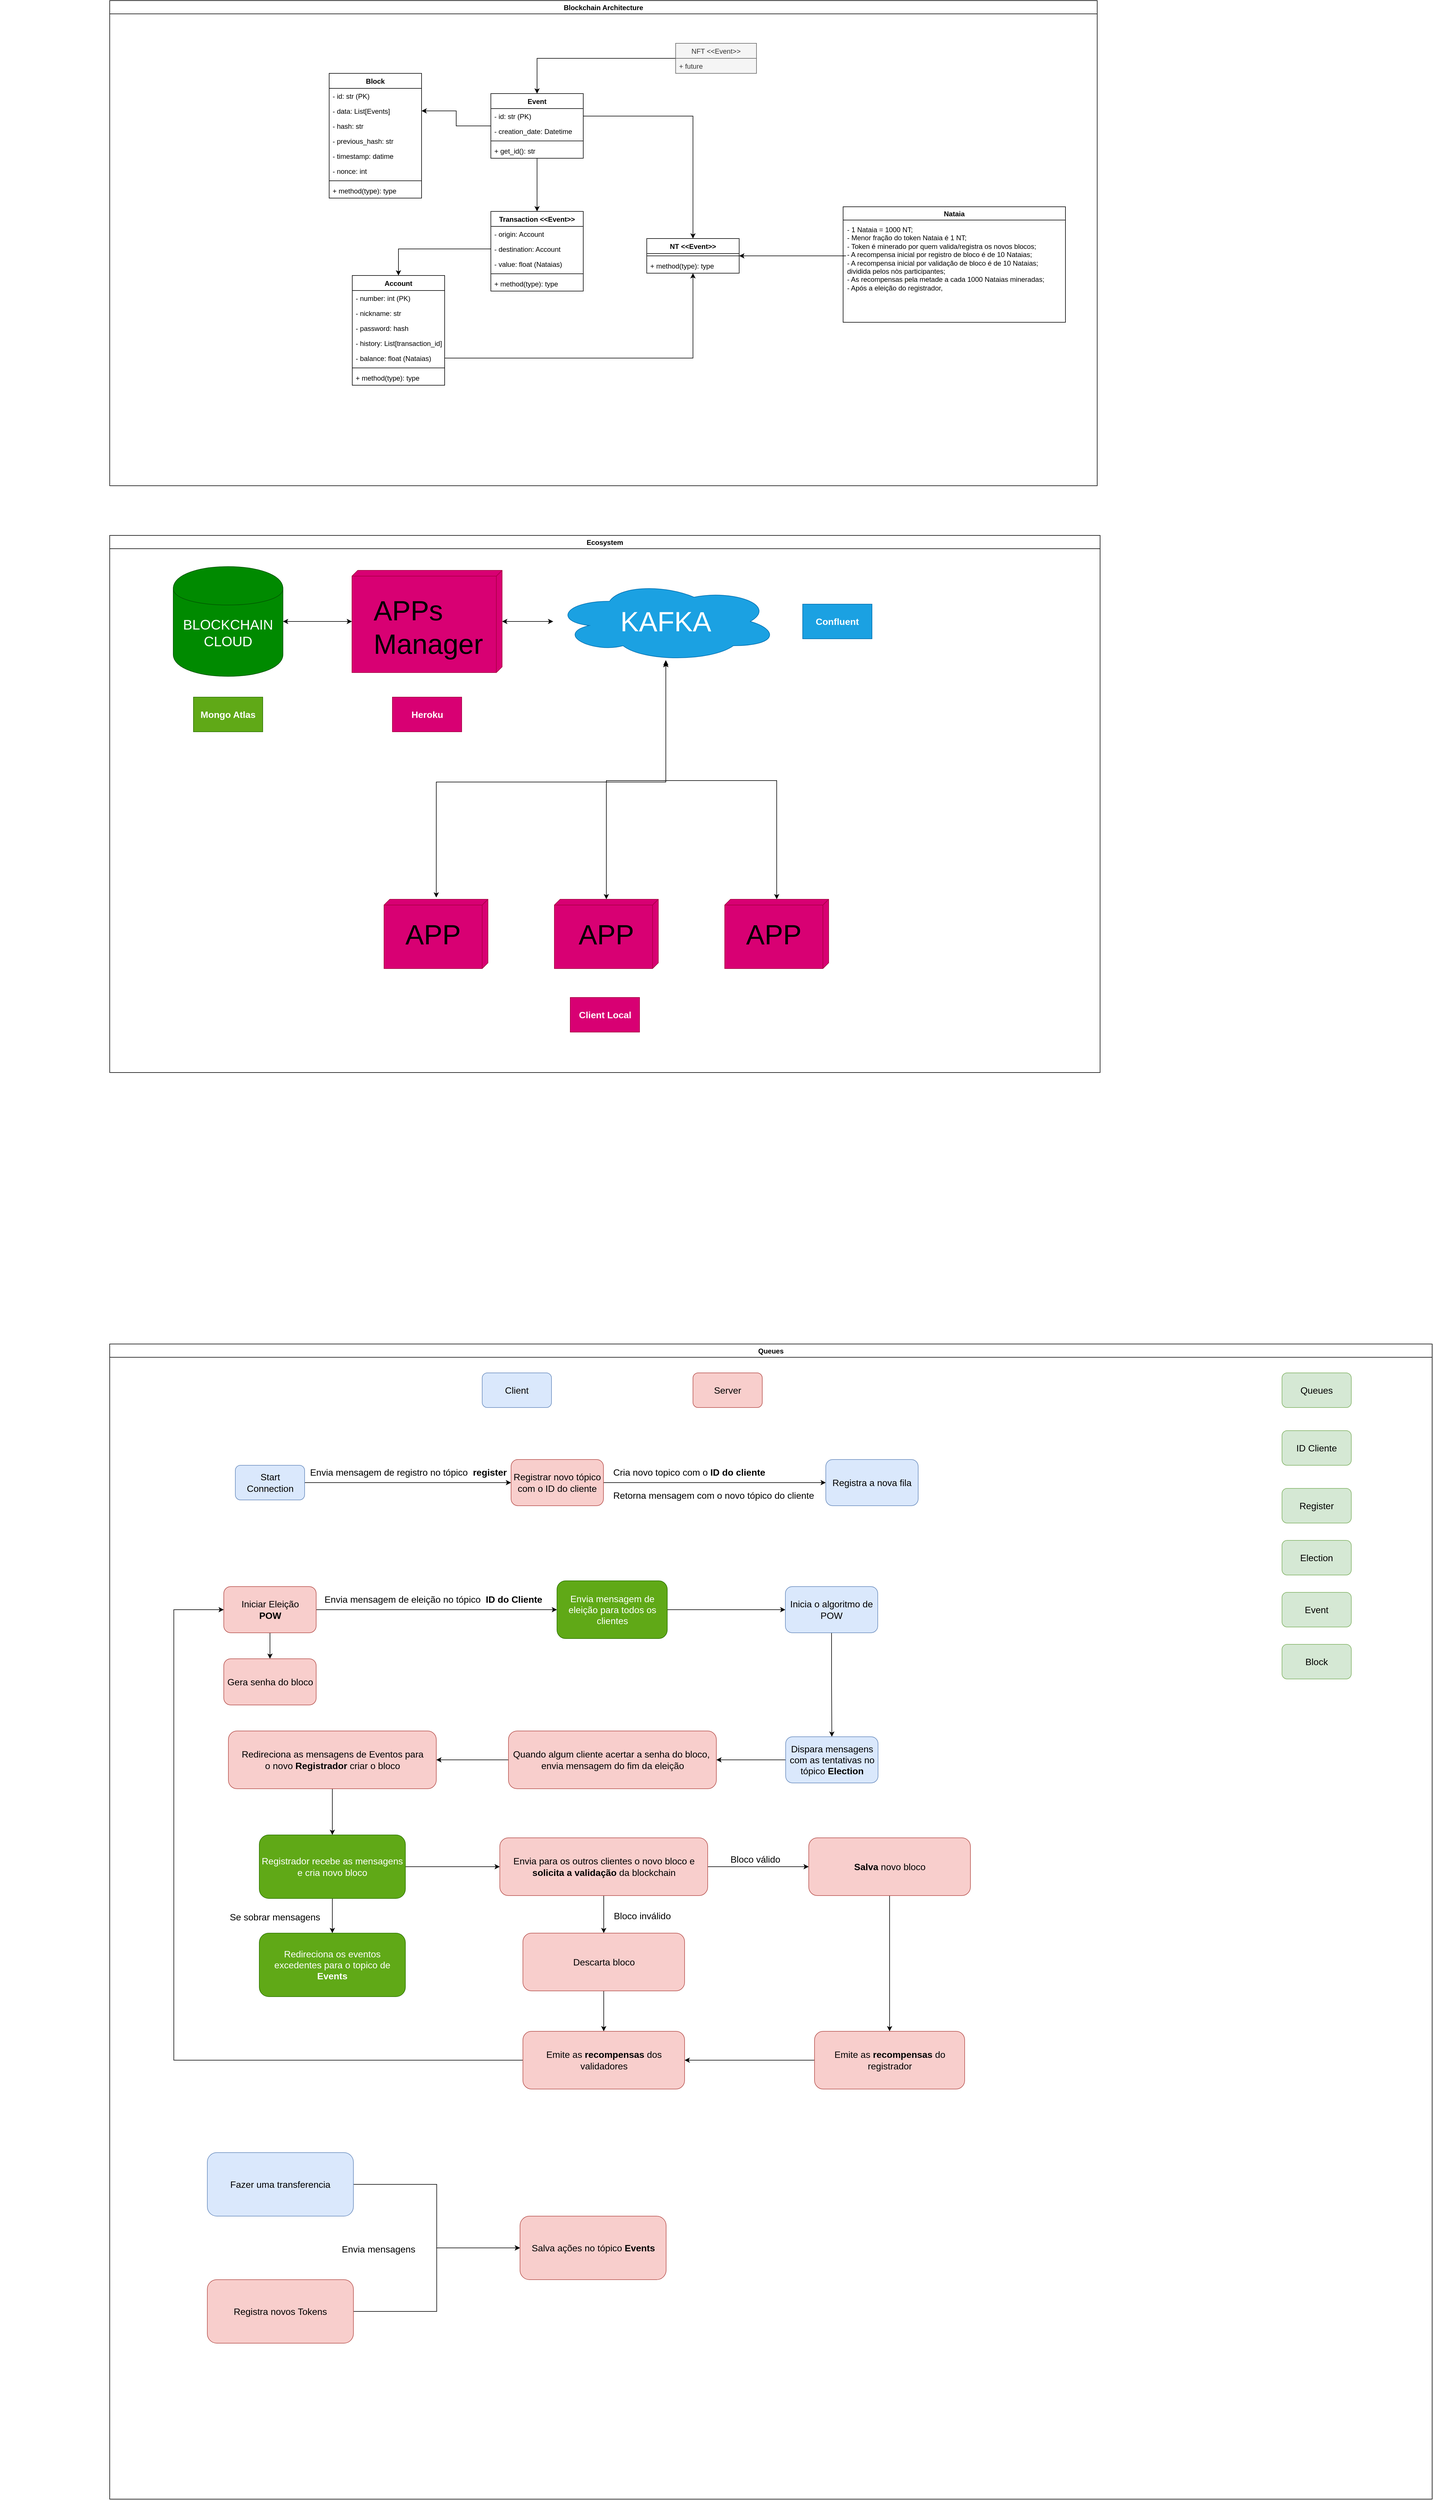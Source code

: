 <mxfile pages="1">
    <diagram id="21YWaSLgQZXPHAYNNMOG" name="Page-1">
        <mxGraphModel dx="1700" dy="1366" grid="1" gridSize="10" guides="1" tooltips="1" connect="1" arrows="1" fold="1" page="1" pageScale="1" pageWidth="827" pageHeight="1169" math="0" shadow="0">
            <root>
                <mxCell id="0"/>
                <mxCell id="1" parent="0"/>
                <mxCell id="2" value="Block" style="swimlane;fontStyle=1;align=center;verticalAlign=top;childLayout=stackLayout;horizontal=1;startSize=26;horizontalStack=0;resizeParent=1;resizeParentMax=0;resizeLast=0;collapsible=1;marginBottom=0;" parent="1" vertex="1">
                    <mxGeometry x="-170" y="-340" width="160" height="216" as="geometry"/>
                </mxCell>
                <mxCell id="3" value="- id: str (PK)" style="text;strokeColor=none;fillColor=none;align=left;verticalAlign=top;spacingLeft=4;spacingRight=4;overflow=hidden;rotatable=0;points=[[0,0.5],[1,0.5]];portConstraint=eastwest;" parent="2" vertex="1">
                    <mxGeometry y="26" width="160" height="26" as="geometry"/>
                </mxCell>
                <mxCell id="11" value="- data: List[Events]" style="text;strokeColor=none;fillColor=none;align=left;verticalAlign=top;spacingLeft=4;spacingRight=4;overflow=hidden;rotatable=0;points=[[0,0.5],[1,0.5]];portConstraint=eastwest;" parent="2" vertex="1">
                    <mxGeometry y="52" width="160" height="26" as="geometry"/>
                </mxCell>
                <mxCell id="8" value="- hash: str" style="text;strokeColor=none;fillColor=none;align=left;verticalAlign=top;spacingLeft=4;spacingRight=4;overflow=hidden;rotatable=0;points=[[0,0.5],[1,0.5]];portConstraint=eastwest;" parent="2" vertex="1">
                    <mxGeometry y="78" width="160" height="26" as="geometry"/>
                </mxCell>
                <mxCell id="6" value="- previous_hash: str" style="text;strokeColor=none;fillColor=none;align=left;verticalAlign=top;spacingLeft=4;spacingRight=4;overflow=hidden;rotatable=0;points=[[0,0.5],[1,0.5]];portConstraint=eastwest;" parent="2" vertex="1">
                    <mxGeometry y="104" width="160" height="26" as="geometry"/>
                </mxCell>
                <mxCell id="10" value="- timestamp: datime" style="text;strokeColor=none;fillColor=none;align=left;verticalAlign=top;spacingLeft=4;spacingRight=4;overflow=hidden;rotatable=0;points=[[0,0.5],[1,0.5]];portConstraint=eastwest;" parent="2" vertex="1">
                    <mxGeometry y="130" width="160" height="26" as="geometry"/>
                </mxCell>
                <mxCell id="12" value="- nonce: int" style="text;strokeColor=none;fillColor=none;align=left;verticalAlign=top;spacingLeft=4;spacingRight=4;overflow=hidden;rotatable=0;points=[[0,0.5],[1,0.5]];portConstraint=eastwest;" parent="2" vertex="1">
                    <mxGeometry y="156" width="160" height="26" as="geometry"/>
                </mxCell>
                <mxCell id="4" value="" style="line;strokeWidth=1;fillColor=none;align=left;verticalAlign=middle;spacingTop=-1;spacingLeft=3;spacingRight=3;rotatable=0;labelPosition=right;points=[];portConstraint=eastwest;" parent="2" vertex="1">
                    <mxGeometry y="182" width="160" height="8" as="geometry"/>
                </mxCell>
                <mxCell id="5" value="+ method(type): type" style="text;strokeColor=none;fillColor=none;align=left;verticalAlign=top;spacingLeft=4;spacingRight=4;overflow=hidden;rotatable=0;points=[[0,0.5],[1,0.5]];portConstraint=eastwest;" parent="2" vertex="1">
                    <mxGeometry y="190" width="160" height="26" as="geometry"/>
                </mxCell>
                <mxCell id="13" value="Transaction &lt;&lt;Event&gt;&gt;" style="swimlane;fontStyle=1;align=center;verticalAlign=top;childLayout=stackLayout;horizontal=1;startSize=26;horizontalStack=0;resizeParent=1;resizeParentMax=0;resizeLast=0;collapsible=1;marginBottom=0;" parent="1" vertex="1">
                    <mxGeometry x="110" y="-101" width="160" height="138" as="geometry"/>
                </mxCell>
                <mxCell id="18" value="- origin: Account" style="text;strokeColor=none;fillColor=none;align=left;verticalAlign=top;spacingLeft=4;spacingRight=4;overflow=hidden;rotatable=0;points=[[0,0.5],[1,0.5]];portConstraint=eastwest;" parent="13" vertex="1">
                    <mxGeometry y="26" width="160" height="26" as="geometry"/>
                </mxCell>
                <mxCell id="19" value="- destination: Account" style="text;strokeColor=none;fillColor=none;align=left;verticalAlign=top;spacingLeft=4;spacingRight=4;overflow=hidden;rotatable=0;points=[[0,0.5],[1,0.5]];portConstraint=eastwest;" parent="13" vertex="1">
                    <mxGeometry y="52" width="160" height="26" as="geometry"/>
                </mxCell>
                <mxCell id="20" value="- value: float (Nataias)" style="text;strokeColor=none;fillColor=none;align=left;verticalAlign=top;spacingLeft=4;spacingRight=4;overflow=hidden;rotatable=0;points=[[0,0.5],[1,0.5]];portConstraint=eastwest;" parent="13" vertex="1">
                    <mxGeometry y="78" width="160" height="26" as="geometry"/>
                </mxCell>
                <mxCell id="15" value="" style="line;strokeWidth=1;fillColor=none;align=left;verticalAlign=middle;spacingTop=-1;spacingLeft=3;spacingRight=3;rotatable=0;labelPosition=right;points=[];portConstraint=eastwest;" parent="13" vertex="1">
                    <mxGeometry y="104" width="160" height="8" as="geometry"/>
                </mxCell>
                <mxCell id="16" value="+ method(type): type" style="text;strokeColor=none;fillColor=none;align=left;verticalAlign=top;spacingLeft=4;spacingRight=4;overflow=hidden;rotatable=0;points=[[0,0.5],[1,0.5]];portConstraint=eastwest;" parent="13" vertex="1">
                    <mxGeometry y="112" width="160" height="26" as="geometry"/>
                </mxCell>
                <mxCell id="21" value="NT &lt;&lt;Event&gt;&gt;" style="swimlane;fontStyle=1;align=center;verticalAlign=top;childLayout=stackLayout;horizontal=1;startSize=26;horizontalStack=0;resizeParent=1;resizeParentMax=0;resizeLast=0;collapsible=1;marginBottom=0;" parent="1" vertex="1">
                    <mxGeometry x="380" y="-54" width="160" height="60" as="geometry"/>
                </mxCell>
                <mxCell id="23" value="" style="line;strokeWidth=1;fillColor=none;align=left;verticalAlign=middle;spacingTop=-1;spacingLeft=3;spacingRight=3;rotatable=0;labelPosition=right;points=[];portConstraint=eastwest;" parent="21" vertex="1">
                    <mxGeometry y="26" width="160" height="8" as="geometry"/>
                </mxCell>
                <mxCell id="24" value="+ method(type): type" style="text;strokeColor=none;fillColor=none;align=left;verticalAlign=top;spacingLeft=4;spacingRight=4;overflow=hidden;rotatable=0;points=[[0,0.5],[1,0.5]];portConstraint=eastwest;" parent="21" vertex="1">
                    <mxGeometry y="34" width="160" height="26" as="geometry"/>
                </mxCell>
                <mxCell id="25" value="Nataia" style="swimlane;" parent="1" vertex="1">
                    <mxGeometry x="720" y="-109" width="385" height="200" as="geometry"/>
                </mxCell>
                <mxCell id="47" value="- 1 Nataia = 1000 NT;&lt;br&gt;- Menor fração do token Nataia é 1 NT;&lt;br&gt;- Token é minerado por quem valida/registra os novos blocos;&lt;br&gt;- A recompensa inicial por registro de bloco é de 10 Nataias;&lt;br&gt;- A recompensa inicial por validação de bloco é de 10 Nataias;&lt;br&gt;dividida pelos nòs participantes;&lt;br&gt;- As recompensas pela metade a cada 1000 Nataias mineradas;&lt;br&gt;- Após a eleição do registrador,&amp;nbsp;" style="text;html=1;resizable=0;points=[];autosize=1;align=left;verticalAlign=top;spacingTop=-4;" parent="25" vertex="1">
                    <mxGeometry x="5" y="30" width="360" height="110" as="geometry"/>
                </mxCell>
                <mxCell id="32" value="Account" style="swimlane;fontStyle=1;align=center;verticalAlign=top;childLayout=stackLayout;horizontal=1;startSize=26;horizontalStack=0;resizeParent=1;resizeParentMax=0;resizeLast=0;collapsible=1;marginBottom=0;" parent="1" vertex="1">
                    <mxGeometry x="-130" y="10" width="160" height="190" as="geometry"/>
                </mxCell>
                <mxCell id="33" value="- number: int (PK)" style="text;strokeColor=none;fillColor=none;align=left;verticalAlign=top;spacingLeft=4;spacingRight=4;overflow=hidden;rotatable=0;points=[[0,0.5],[1,0.5]];portConstraint=eastwest;" parent="32" vertex="1">
                    <mxGeometry y="26" width="160" height="26" as="geometry"/>
                </mxCell>
                <mxCell id="38" value="- nickname: str" style="text;strokeColor=none;fillColor=none;align=left;verticalAlign=top;spacingLeft=4;spacingRight=4;overflow=hidden;rotatable=0;points=[[0,0.5],[1,0.5]];portConstraint=eastwest;" parent="32" vertex="1">
                    <mxGeometry y="52" width="160" height="26" as="geometry"/>
                </mxCell>
                <mxCell id="36" value="- password: hash" style="text;strokeColor=none;fillColor=none;align=left;verticalAlign=top;spacingLeft=4;spacingRight=4;overflow=hidden;rotatable=0;points=[[0,0.5],[1,0.5]];portConstraint=eastwest;" parent="32" vertex="1">
                    <mxGeometry y="78" width="160" height="26" as="geometry"/>
                </mxCell>
                <mxCell id="42" value="- history: List[transaction_id]" style="text;strokeColor=none;fillColor=none;align=left;verticalAlign=top;spacingLeft=4;spacingRight=4;overflow=hidden;rotatable=0;points=[[0,0.5],[1,0.5]];portConstraint=eastwest;" parent="32" vertex="1">
                    <mxGeometry y="104" width="160" height="26" as="geometry"/>
                </mxCell>
                <mxCell id="39" value="- balance: float (Nataias)" style="text;strokeColor=none;fillColor=none;align=left;verticalAlign=top;spacingLeft=4;spacingRight=4;overflow=hidden;rotatable=0;points=[[0,0.5],[1,0.5]];portConstraint=eastwest;" parent="32" vertex="1">
                    <mxGeometry y="130" width="160" height="26" as="geometry"/>
                </mxCell>
                <mxCell id="34" value="" style="line;strokeWidth=1;fillColor=none;align=left;verticalAlign=middle;spacingTop=-1;spacingLeft=3;spacingRight=3;rotatable=0;labelPosition=right;points=[];portConstraint=eastwest;" parent="32" vertex="1">
                    <mxGeometry y="156" width="160" height="8" as="geometry"/>
                </mxCell>
                <mxCell id="35" value="+ method(type): type" style="text;strokeColor=none;fillColor=none;align=left;verticalAlign=top;spacingLeft=4;spacingRight=4;overflow=hidden;rotatable=0;points=[[0,0.5],[1,0.5]];portConstraint=eastwest;" parent="32" vertex="1">
                    <mxGeometry y="164" width="160" height="26" as="geometry"/>
                </mxCell>
                <mxCell id="40" style="edgeStyle=orthogonalEdgeStyle;rounded=0;orthogonalLoop=1;jettySize=auto;html=1;" parent="1" source="19" target="32" edge="1">
                    <mxGeometry relative="1" as="geometry"/>
                </mxCell>
                <mxCell id="41" style="edgeStyle=orthogonalEdgeStyle;rounded=0;orthogonalLoop=1;jettySize=auto;html=1;" parent="1" source="39" target="21" edge="1">
                    <mxGeometry relative="1" as="geometry"/>
                </mxCell>
                <mxCell id="49" value="" style="text;strokeColor=none;fillColor=none;align=left;verticalAlign=middle;spacingTop=-1;spacingLeft=4;spacingRight=4;rotatable=0;labelPosition=right;points=[];portConstraint=eastwest;" parent="1" vertex="1">
                    <mxGeometry x="-740" y="360" width="20" height="14" as="geometry"/>
                </mxCell>
                <mxCell id="64" style="edgeStyle=orthogonalEdgeStyle;rounded=0;orthogonalLoop=1;jettySize=auto;html=1;" parent="1" source="57" target="11" edge="1">
                    <mxGeometry relative="1" as="geometry"/>
                </mxCell>
                <mxCell id="66" style="edgeStyle=orthogonalEdgeStyle;rounded=0;orthogonalLoop=1;jettySize=auto;html=1;" parent="1" source="57" target="13" edge="1">
                    <mxGeometry relative="1" as="geometry"/>
                </mxCell>
                <mxCell id="57" value="Event" style="swimlane;fontStyle=1;align=center;verticalAlign=top;childLayout=stackLayout;horizontal=1;startSize=26;horizontalStack=0;resizeParent=1;resizeParentMax=0;resizeLast=0;collapsible=1;marginBottom=0;" parent="1" vertex="1">
                    <mxGeometry x="110" y="-305" width="160" height="112" as="geometry"/>
                </mxCell>
                <mxCell id="58" value="- id: str (PK)" style="text;strokeColor=none;fillColor=none;align=left;verticalAlign=top;spacingLeft=4;spacingRight=4;overflow=hidden;rotatable=0;points=[[0,0.5],[1,0.5]];portConstraint=eastwest;" parent="57" vertex="1">
                    <mxGeometry y="26" width="160" height="26" as="geometry"/>
                </mxCell>
                <mxCell id="195" value="- creation_date: Datetime" style="text;strokeColor=none;fillColor=none;align=left;verticalAlign=top;spacingLeft=4;spacingRight=4;overflow=hidden;rotatable=0;points=[[0,0.5],[1,0.5]];portConstraint=eastwest;" parent="57" vertex="1">
                    <mxGeometry y="52" width="160" height="26" as="geometry"/>
                </mxCell>
                <mxCell id="59" value="" style="line;strokeWidth=1;fillColor=none;align=left;verticalAlign=middle;spacingTop=-1;spacingLeft=3;spacingRight=3;rotatable=0;labelPosition=right;points=[];portConstraint=eastwest;" parent="57" vertex="1">
                    <mxGeometry y="78" width="160" height="8" as="geometry"/>
                </mxCell>
                <mxCell id="60" value="+ get_id(): str" style="text;strokeColor=none;fillColor=none;align=left;verticalAlign=top;spacingLeft=4;spacingRight=4;overflow=hidden;rotatable=0;points=[[0,0.5],[1,0.5]];portConstraint=eastwest;" parent="57" vertex="1">
                    <mxGeometry y="86" width="160" height="26" as="geometry"/>
                </mxCell>
                <mxCell id="65" style="edgeStyle=orthogonalEdgeStyle;rounded=0;orthogonalLoop=1;jettySize=auto;html=1;" parent="1" source="47" target="21" edge="1">
                    <mxGeometry relative="1" as="geometry"/>
                </mxCell>
                <mxCell id="72" style="edgeStyle=orthogonalEdgeStyle;rounded=0;orthogonalLoop=1;jettySize=auto;html=1;" parent="1" source="58" target="21" edge="1">
                    <mxGeometry relative="1" as="geometry"/>
                </mxCell>
                <mxCell id="80" style="edgeStyle=orthogonalEdgeStyle;rounded=0;orthogonalLoop=1;jettySize=auto;html=1;" parent="1" source="73" target="57" edge="1">
                    <mxGeometry relative="1" as="geometry"/>
                </mxCell>
                <mxCell id="73" value="NFT &lt;&lt;Event&gt;&gt;" style="swimlane;fontStyle=0;childLayout=stackLayout;horizontal=1;startSize=26;fillColor=#f5f5f5;horizontalStack=0;resizeParent=1;resizeParentMax=0;resizeLast=0;collapsible=1;marginBottom=0;strokeColor=#666666;fontColor=#333333;" parent="1" vertex="1">
                    <mxGeometry x="430" y="-392" width="140" height="52" as="geometry"/>
                </mxCell>
                <mxCell id="74" value="+ future " style="text;strokeColor=#666666;fillColor=#f5f5f5;align=left;verticalAlign=top;spacingLeft=4;spacingRight=4;overflow=hidden;rotatable=0;points=[[0,0.5],[1,0.5]];portConstraint=eastwest;fontColor=#333333;" parent="73" vertex="1">
                    <mxGeometry y="26" width="140" height="26" as="geometry"/>
                </mxCell>
                <mxCell id="81" value="Blockchain Architecture" style="swimlane;startSize=23;" parent="1" vertex="1">
                    <mxGeometry x="-550" y="-466" width="1710" height="840" as="geometry"/>
                </mxCell>
                <mxCell id="82" value="Ecosystem" style="swimlane;startSize=23;" parent="1" vertex="1">
                    <mxGeometry x="-550" y="460" width="1715" height="930" as="geometry"/>
                </mxCell>
                <mxCell id="122" style="edgeStyle=orthogonalEdgeStyle;rounded=0;orthogonalLoop=1;jettySize=auto;html=1;startArrow=classic;startFill=1;" parent="82" source="117" target="111" edge="1">
                    <mxGeometry relative="1" as="geometry"/>
                </mxCell>
                <mxCell id="117" value="" style="verticalAlign=top;align=left;spacingTop=8;spacingLeft=2;spacingRight=12;shape=cube;size=10;direction=south;fontStyle=4;html=1;fillColor=#d80073;strokeColor=#A50040;fontColor=#ffffff;" parent="82" vertex="1">
                    <mxGeometry x="419.5" y="60.5" width="260" height="177" as="geometry"/>
                </mxCell>
                <mxCell id="108" style="edgeStyle=orthogonalEdgeStyle;rounded=0;orthogonalLoop=1;jettySize=auto;html=1;startArrow=classic;startFill=1;" parent="82" source="83" target="97" edge="1">
                    <mxGeometry relative="1" as="geometry"/>
                </mxCell>
                <mxCell id="83" value="" style="verticalAlign=top;align=left;spacingTop=8;spacingLeft=2;spacingRight=12;shape=cube;size=10;direction=south;fontStyle=4;html=1;fillColor=#d80073;strokeColor=#A50040;fontColor=#ffffff;" parent="82" vertex="1">
                    <mxGeometry x="770" y="630" width="180" height="120" as="geometry"/>
                </mxCell>
                <mxCell id="84" value="&lt;font style=&quot;font-size: 48px&quot;&gt;APP&lt;/font&gt;" style="text;html=1;resizable=0;points=[];autosize=1;align=left;verticalAlign=top;spacingTop=-4;" parent="82" vertex="1">
                    <mxGeometry x="810" y="660" width="110" height="30" as="geometry"/>
                </mxCell>
                <mxCell id="91" value="" style="verticalAlign=top;align=left;spacingTop=8;spacingLeft=2;spacingRight=12;shape=cube;size=10;direction=south;fontStyle=4;html=1;fillColor=#d80073;strokeColor=#A50040;fontColor=#ffffff;" parent="82" vertex="1">
                    <mxGeometry x="475" y="630" width="180" height="120" as="geometry"/>
                </mxCell>
                <mxCell id="92" value="&lt;font style=&quot;font-size: 48px&quot;&gt;APP&lt;/font&gt;" style="text;html=1;resizable=0;points=[];autosize=1;align=left;verticalAlign=top;spacingTop=-4;" parent="82" vertex="1">
                    <mxGeometry x="510" y="660" width="110" height="30" as="geometry"/>
                </mxCell>
                <mxCell id="118" value="&lt;font style=&quot;font-size: 48px&quot;&gt;APPs&lt;br&gt;Manager&lt;/font&gt;" style="text;html=1;resizable=0;points=[];autosize=1;align=left;verticalAlign=top;spacingTop=-4;" parent="82" vertex="1">
                    <mxGeometry x="455" y="99" width="200" height="50" as="geometry"/>
                </mxCell>
                <mxCell id="113" style="edgeStyle=orthogonalEdgeStyle;rounded=0;orthogonalLoop=1;jettySize=auto;html=1;startArrow=classic;startFill=1;" parent="82" source="93" target="97" edge="1">
                    <mxGeometry relative="1" as="geometry"/>
                </mxCell>
                <mxCell id="93" value="" style="verticalAlign=top;align=left;spacingTop=8;spacingLeft=2;spacingRight=12;shape=cube;size=10;direction=south;fontStyle=4;html=1;fillColor=#d80073;strokeColor=#A50040;fontColor=#ffffff;" parent="82" vertex="1">
                    <mxGeometry x="1065" y="630" width="180" height="120" as="geometry"/>
                </mxCell>
                <mxCell id="94" value="&lt;font style=&quot;font-size: 48px&quot;&gt;APP&lt;/font&gt;" style="text;html=1;resizable=0;points=[];autosize=1;align=left;verticalAlign=top;spacingTop=-4;" parent="82" vertex="1">
                    <mxGeometry x="1100" y="660" width="110" height="30" as="geometry"/>
                </mxCell>
                <mxCell id="120" style="edgeStyle=orthogonalEdgeStyle;rounded=0;orthogonalLoop=1;jettySize=auto;html=1;startArrow=classic;startFill=1;" parent="82" source="97" target="117" edge="1">
                    <mxGeometry relative="1" as="geometry"/>
                </mxCell>
                <mxCell id="121" style="edgeStyle=orthogonalEdgeStyle;rounded=0;orthogonalLoop=1;jettySize=auto;html=1;startArrow=classic;startFill=1;" parent="82" edge="1">
                    <mxGeometry relative="1" as="geometry">
                        <mxPoint x="963" y="216.0" as="sourcePoint"/>
                        <mxPoint x="565.471" y="627" as="targetPoint"/>
                        <Array as="points">
                            <mxPoint x="963" y="427"/>
                            <mxPoint x="565" y="427"/>
                        </Array>
                    </mxGeometry>
                </mxCell>
                <mxCell id="97" value="&lt;font style=&quot;font-size: 48px&quot;&gt;KAFKA&lt;/font&gt;" style="ellipse;shape=cloud;whiteSpace=wrap;html=1;fillColor=#1ba1e2;strokeColor=#006EAF;fontColor=#ffffff;" parent="82" vertex="1">
                    <mxGeometry x="768" y="79" width="390" height="140" as="geometry"/>
                </mxCell>
                <mxCell id="111" value="&lt;font style=&quot;font-size: 24px&quot;&gt;BLOCKCHAIN&lt;br&gt;CLOUD&lt;br&gt;&lt;/font&gt;" style="shape=cylinder;whiteSpace=wrap;html=1;boundedLbl=1;backgroundOutline=1;fillColor=#008a00;strokeColor=#005700;fontColor=#ffffff;" parent="82" vertex="1">
                    <mxGeometry x="110" y="54" width="190" height="190" as="geometry"/>
                </mxCell>
                <mxCell id="209" value="&lt;font style=&quot;font-size: 16px&quot;&gt;&lt;b&gt;Mongo Atlas&lt;/b&gt;&lt;/font&gt;" style="rounded=0;whiteSpace=wrap;html=1;fillColor=#60a917;strokeColor=#2D7600;fontColor=#ffffff;" parent="82" vertex="1">
                    <mxGeometry x="145" y="280" width="120" height="60" as="geometry"/>
                </mxCell>
                <mxCell id="210" value="&lt;font style=&quot;font-size: 16px&quot;&gt;&lt;b&gt;Heroku&lt;/b&gt;&lt;/font&gt;" style="rounded=0;whiteSpace=wrap;html=1;fillColor=#d80073;strokeColor=#A50040;fontColor=#ffffff;" parent="82" vertex="1">
                    <mxGeometry x="489.5" y="280" width="120" height="60" as="geometry"/>
                </mxCell>
                <mxCell id="211" value="&lt;font style=&quot;font-size: 16px&quot;&gt;&lt;b&gt;Confluent&lt;/b&gt;&lt;/font&gt;" style="rounded=0;whiteSpace=wrap;html=1;fillColor=#1ba1e2;strokeColor=#006EAF;fontColor=#ffffff;" parent="82" vertex="1">
                    <mxGeometry x="1200" y="119" width="120" height="60" as="geometry"/>
                </mxCell>
                <mxCell id="212" value="&lt;font style=&quot;font-size: 16px&quot;&gt;&lt;b&gt;Client Local&lt;/b&gt;&lt;/font&gt;" style="rounded=0;whiteSpace=wrap;html=1;fillColor=#d80073;strokeColor=#A50040;fontColor=#ffffff;" parent="82" vertex="1">
                    <mxGeometry x="797.5" y="800" width="120" height="60" as="geometry"/>
                </mxCell>
                <mxCell id="123" value="Queues" style="swimlane;startSize=23;" parent="1" vertex="1">
                    <mxGeometry x="-550" y="1860" width="2290" height="2000" as="geometry"/>
                </mxCell>
                <mxCell id="149" style="edgeStyle=orthogonalEdgeStyle;rounded=0;orthogonalLoop=1;jettySize=auto;html=1;" parent="123" source="145" target="148" edge="1">
                    <mxGeometry relative="1" as="geometry"/>
                </mxCell>
                <mxCell id="145" value="&lt;font style=&quot;font-size: 16px&quot;&gt;Start Connection&lt;/font&gt;" style="rounded=1;whiteSpace=wrap;html=1;fillColor=#dae8fc;strokeColor=#6c8ebf;" parent="123" vertex="1">
                    <mxGeometry x="217.5" y="210" width="120" height="60" as="geometry"/>
                </mxCell>
                <mxCell id="146" value="&lt;font style=&quot;font-size: 16px&quot;&gt;Client&lt;/font&gt;" style="rounded=1;whiteSpace=wrap;html=1;fillColor=#dae8fc;strokeColor=#6c8ebf;" parent="123" vertex="1">
                    <mxGeometry x="645" y="50" width="120" height="60" as="geometry"/>
                </mxCell>
                <mxCell id="154" style="edgeStyle=orthogonalEdgeStyle;rounded=0;orthogonalLoop=1;jettySize=auto;html=1;" parent="123" source="148" target="153" edge="1">
                    <mxGeometry relative="1" as="geometry"/>
                </mxCell>
                <mxCell id="148" value="&lt;font style=&quot;font-size: 16px&quot;&gt;Registrar novo tópico com o ID do cliente&lt;/font&gt;" style="rounded=1;whiteSpace=wrap;html=1;fillColor=#f8cecc;strokeColor=#b85450;" parent="123" vertex="1">
                    <mxGeometry x="695" y="200" width="160" height="80" as="geometry"/>
                </mxCell>
                <mxCell id="150" value="&lt;font style=&quot;font-size: 16px&quot;&gt;Server&lt;/font&gt;" style="rounded=1;whiteSpace=wrap;html=1;fillColor=#f8cecc;strokeColor=#b85450;" parent="123" vertex="1">
                    <mxGeometry x="1010" y="50" width="120" height="60" as="geometry"/>
                </mxCell>
                <mxCell id="151" value="&lt;font style=&quot;font-size: 16px&quot;&gt;Envia mensagem de registro no tópico&amp;nbsp; &lt;b&gt;register&lt;/b&gt;&lt;/font&gt;" style="text;html=1;resizable=0;points=[];autosize=1;align=left;verticalAlign=top;spacingTop=-4;" parent="123" vertex="1">
                    <mxGeometry x="345" y="210" width="360" height="20" as="geometry"/>
                </mxCell>
                <mxCell id="153" value="&lt;font style=&quot;font-size: 16px&quot;&gt;Registra a nova fila&lt;/font&gt;" style="rounded=1;whiteSpace=wrap;html=1;fillColor=#dae8fc;strokeColor=#6c8ebf;" parent="123" vertex="1">
                    <mxGeometry x="1240" y="200" width="160" height="80" as="geometry"/>
                </mxCell>
                <mxCell id="155" value="&lt;span style=&quot;font-size: 16px&quot;&gt;Cria novo topico com o &lt;b&gt;ID do cliente&lt;/b&gt;&lt;/span&gt;" style="text;html=1;resizable=0;points=[];autosize=1;align=left;verticalAlign=top;spacingTop=-4;" parent="123" vertex="1">
                    <mxGeometry x="870" y="210" width="280" height="20" as="geometry"/>
                </mxCell>
                <mxCell id="156" value="&lt;span style=&quot;font-size: 16px&quot;&gt;Retorna mensagem com o novo tópico do cliente&lt;/span&gt;" style="text;html=1;resizable=0;points=[];autosize=1;align=left;verticalAlign=top;spacingTop=-4;" parent="123" vertex="1">
                    <mxGeometry x="870" y="250" width="360" height="20" as="geometry"/>
                </mxCell>
                <mxCell id="174" style="edgeStyle=orthogonalEdgeStyle;rounded=0;orthogonalLoop=1;jettySize=auto;html=1;" parent="123" source="157" target="173" edge="1">
                    <mxGeometry relative="1" as="geometry"/>
                </mxCell>
                <mxCell id="176" style="edgeStyle=orthogonalEdgeStyle;rounded=0;orthogonalLoop=1;jettySize=auto;html=1;" parent="123" source="157" target="172" edge="1">
                    <mxGeometry relative="1" as="geometry"/>
                </mxCell>
                <mxCell id="157" value="&lt;span style=&quot;font-size: 16px&quot;&gt;Registrador recebe as mensagens e cria novo bloco&lt;/span&gt;" style="rounded=1;whiteSpace=wrap;html=1;fillColor=#60a917;strokeColor=#2D7600;fontColor=#ffffff;" parent="123" vertex="1">
                    <mxGeometry x="259" y="850" width="253" height="110" as="geometry"/>
                </mxCell>
                <mxCell id="160" style="edgeStyle=orthogonalEdgeStyle;rounded=0;orthogonalLoop=1;jettySize=auto;html=1;" parent="123" source="158" target="159" edge="1">
                    <mxGeometry relative="1" as="geometry"/>
                </mxCell>
                <mxCell id="187" style="edgeStyle=orthogonalEdgeStyle;rounded=0;orthogonalLoop=1;jettySize=auto;html=1;" parent="123" source="158" target="186" edge="1">
                    <mxGeometry relative="1" as="geometry"/>
                </mxCell>
                <mxCell id="158" value="&lt;span style=&quot;font-size: 16px&quot;&gt;Iniciar Eleição&lt;br&gt;&lt;b&gt;POW&lt;/b&gt;&lt;br&gt;&lt;/span&gt;" style="rounded=1;whiteSpace=wrap;html=1;fillColor=#f8cecc;strokeColor=#b85450;" parent="123" vertex="1">
                    <mxGeometry x="197.5" y="420" width="160" height="80" as="geometry"/>
                </mxCell>
                <mxCell id="163" style="edgeStyle=orthogonalEdgeStyle;rounded=0;orthogonalLoop=1;jettySize=auto;html=1;" parent="123" source="159" target="161" edge="1">
                    <mxGeometry relative="1" as="geometry"/>
                </mxCell>
                <mxCell id="159" value="&lt;span style=&quot;font-size: 16px&quot;&gt;Envia mensagem de eleição para todos os clientes&lt;br&gt;&lt;/span&gt;" style="rounded=1;whiteSpace=wrap;html=1;fillColor=#60a917;strokeColor=#2D7600;fontColor=#ffffff;" parent="123" vertex="1">
                    <mxGeometry x="774.5" y="410" width="191" height="100" as="geometry"/>
                </mxCell>
                <mxCell id="165" style="edgeStyle=orthogonalEdgeStyle;rounded=0;orthogonalLoop=1;jettySize=auto;html=1;" parent="123" source="161" target="164" edge="1">
                    <mxGeometry relative="1" as="geometry"/>
                </mxCell>
                <mxCell id="161" value="&lt;span style=&quot;font-size: 16px&quot;&gt;Inicia o algoritmo de POW&lt;/span&gt;" style="rounded=1;whiteSpace=wrap;html=1;fillColor=#dae8fc;strokeColor=#6c8ebf;" parent="123" vertex="1">
                    <mxGeometry x="1170" y="420" width="160" height="80" as="geometry"/>
                </mxCell>
                <mxCell id="162" value="&lt;font style=&quot;font-size: 16px&quot;&gt;Envia mensagem de eleição no tópico&amp;nbsp; &lt;b&gt;ID do Cliente&lt;/b&gt;&lt;/font&gt;" style="text;html=1;resizable=0;points=[];autosize=1;align=left;verticalAlign=top;spacingTop=-4;" parent="123" vertex="1">
                    <mxGeometry x="370" y="430" width="390" height="20" as="geometry"/>
                </mxCell>
                <mxCell id="168" style="edgeStyle=orthogonalEdgeStyle;rounded=0;orthogonalLoop=1;jettySize=auto;html=1;" parent="123" source="164" target="166" edge="1">
                    <mxGeometry relative="1" as="geometry"/>
                </mxCell>
                <mxCell id="164" value="&lt;span style=&quot;font-size: 16px&quot;&gt;Dispara mensagens com as tentativas no tópico &lt;b&gt;Election&lt;/b&gt;&lt;/span&gt;" style="rounded=1;whiteSpace=wrap;html=1;fillColor=#dae8fc;strokeColor=#6c8ebf;" parent="123" vertex="1">
                    <mxGeometry x="1170.5" y="680" width="160" height="80" as="geometry"/>
                </mxCell>
                <mxCell id="170" style="edgeStyle=orthogonalEdgeStyle;rounded=0;orthogonalLoop=1;jettySize=auto;html=1;" parent="123" source="166" target="169" edge="1">
                    <mxGeometry relative="1" as="geometry"/>
                </mxCell>
                <mxCell id="166" value="&lt;span style=&quot;font-size: 16px ; text-align: left ; white-space: nowrap&quot;&gt;Quando algum cliente acertar a senha do bloco,&amp;nbsp;&lt;br&gt;&lt;/span&gt;&lt;span style=&quot;font-size: 16px&quot;&gt;envia mensagem do fim da eleição&lt;br&gt;&lt;/span&gt;" style="rounded=1;whiteSpace=wrap;html=1;fillColor=#f8cecc;strokeColor=#b85450;" parent="123" vertex="1">
                    <mxGeometry x="690.5" y="670" width="360" height="100" as="geometry"/>
                </mxCell>
                <mxCell id="171" style="edgeStyle=orthogonalEdgeStyle;rounded=0;orthogonalLoop=1;jettySize=auto;html=1;" parent="123" source="169" target="157" edge="1">
                    <mxGeometry relative="1" as="geometry"/>
                </mxCell>
                <mxCell id="169" value="&lt;font style=&quot;font-size: 16px&quot;&gt;Redireciona as mensagens de Eventos para &lt;br&gt;o novo &lt;b&gt;Registrador &lt;/b&gt;criar o bloco&lt;/font&gt;" style="rounded=1;whiteSpace=wrap;html=1;fillColor=#f8cecc;strokeColor=#b85450;" parent="123" vertex="1">
                    <mxGeometry x="205.5" y="670" width="360" height="100" as="geometry"/>
                </mxCell>
                <mxCell id="178" style="edgeStyle=orthogonalEdgeStyle;rounded=0;orthogonalLoop=1;jettySize=auto;html=1;" parent="123" source="172" target="177" edge="1">
                    <mxGeometry relative="1" as="geometry"/>
                </mxCell>
                <mxCell id="183" style="edgeStyle=orthogonalEdgeStyle;rounded=0;orthogonalLoop=1;jettySize=auto;html=1;" parent="123" source="172" target="182" edge="1">
                    <mxGeometry relative="1" as="geometry"/>
                </mxCell>
                <mxCell id="172" value="&lt;font style=&quot;font-size: 16px&quot;&gt;Envia para os outros clientes o novo bloco e &lt;b&gt;solicita a validação &lt;/b&gt;da blockchain&lt;/font&gt;" style="rounded=1;whiteSpace=wrap;html=1;fillColor=#f8cecc;strokeColor=#b85450;" parent="123" vertex="1">
                    <mxGeometry x="675.5" y="855" width="360" height="100" as="geometry"/>
                </mxCell>
                <mxCell id="173" value="&lt;span style=&quot;font-size: 16px&quot;&gt;Redireciona os eventos excedentes para o topico de &lt;b&gt;Events&lt;/b&gt;&lt;/span&gt;" style="rounded=1;whiteSpace=wrap;html=1;fillColor=#60a917;strokeColor=#2D7600;fontColor=#ffffff;" parent="123" vertex="1">
                    <mxGeometry x="259" y="1020" width="253" height="110" as="geometry"/>
                </mxCell>
                <mxCell id="175" value="&lt;span style=&quot;font-size: 16px&quot;&gt;Se sobrar mensagens&amp;nbsp;&lt;/span&gt;" style="text;html=1;resizable=0;points=[];autosize=1;align=left;verticalAlign=top;spacingTop=-4;" parent="123" vertex="1">
                    <mxGeometry x="205.5" y="980" width="180" height="20" as="geometry"/>
                </mxCell>
                <mxCell id="191" style="edgeStyle=orthogonalEdgeStyle;rounded=0;orthogonalLoop=1;jettySize=auto;html=1;" parent="123" source="177" target="189" edge="1">
                    <mxGeometry relative="1" as="geometry"/>
                </mxCell>
                <mxCell id="177" value="&lt;span style=&quot;font-size: 16px&quot;&gt;&lt;b&gt;Salva&lt;/b&gt; novo bloco&lt;/span&gt;" style="rounded=1;whiteSpace=wrap;html=1;fillColor=#f8cecc;strokeColor=#b85450;" parent="123" vertex="1">
                    <mxGeometry x="1210.5" y="855" width="280" height="100" as="geometry"/>
                </mxCell>
                <mxCell id="180" value="&lt;span style=&quot;font-size: 16px&quot;&gt;Bloco válido&lt;/span&gt;" style="text;html=1;resizable=0;points=[];autosize=1;align=left;verticalAlign=top;spacingTop=-4;" parent="123" vertex="1">
                    <mxGeometry x="1073" y="880" width="100" height="20" as="geometry"/>
                </mxCell>
                <mxCell id="181" value="&lt;span style=&quot;font-size: 16px&quot;&gt;Bloco inválido&lt;/span&gt;" style="text;html=1;resizable=0;points=[];autosize=1;align=left;verticalAlign=top;spacingTop=-4;" parent="123" vertex="1">
                    <mxGeometry x="870.5" y="977.5" width="110" height="20" as="geometry"/>
                </mxCell>
                <mxCell id="190" style="edgeStyle=orthogonalEdgeStyle;rounded=0;orthogonalLoop=1;jettySize=auto;html=1;" parent="123" source="182" target="188" edge="1">
                    <mxGeometry relative="1" as="geometry"/>
                </mxCell>
                <mxCell id="182" value="&lt;span style=&quot;font-size: 16px&quot;&gt;Descarta bloco&lt;/span&gt;" style="rounded=1;whiteSpace=wrap;html=1;fillColor=#f8cecc;strokeColor=#b85450;" parent="123" vertex="1">
                    <mxGeometry x="715.5" y="1020" width="280" height="100" as="geometry"/>
                </mxCell>
                <mxCell id="186" value="&lt;span style=&quot;font-size: 16px&quot;&gt;Gera senha do bloco&lt;br&gt;&lt;/span&gt;" style="rounded=1;whiteSpace=wrap;html=1;fillColor=#f8cecc;strokeColor=#b85450;" parent="123" vertex="1">
                    <mxGeometry x="197.5" y="545" width="160" height="80" as="geometry"/>
                </mxCell>
                <mxCell id="194" style="edgeStyle=orthogonalEdgeStyle;rounded=0;orthogonalLoop=1;jettySize=auto;html=1;" parent="123" source="188" target="158" edge="1">
                    <mxGeometry relative="1" as="geometry">
                        <Array as="points">
                            <mxPoint x="111" y="1240"/>
                            <mxPoint x="111" y="460"/>
                        </Array>
                    </mxGeometry>
                </mxCell>
                <mxCell id="188" value="&lt;span style=&quot;font-size: 16px&quot;&gt;Emite as &lt;b&gt;recompensas &lt;/b&gt;dos validadores&lt;/span&gt;" style="rounded=1;whiteSpace=wrap;html=1;fillColor=#f8cecc;strokeColor=#b85450;" parent="123" vertex="1">
                    <mxGeometry x="715.5" y="1190" width="280" height="100" as="geometry"/>
                </mxCell>
                <mxCell id="193" style="edgeStyle=orthogonalEdgeStyle;rounded=0;orthogonalLoop=1;jettySize=auto;html=1;" parent="123" source="189" target="188" edge="1">
                    <mxGeometry relative="1" as="geometry"/>
                </mxCell>
                <mxCell id="189" value="&lt;span style=&quot;font-size: 16px&quot;&gt;Emite as &lt;b&gt;recompensas &lt;/b&gt;do registrador&lt;/span&gt;" style="rounded=1;whiteSpace=wrap;html=1;fillColor=#f8cecc;strokeColor=#b85450;" parent="123" vertex="1">
                    <mxGeometry x="1220.5" y="1190" width="260" height="100" as="geometry"/>
                </mxCell>
                <mxCell id="201" style="edgeStyle=orthogonalEdgeStyle;rounded=0;orthogonalLoop=1;jettySize=auto;html=1;" parent="123" source="196" target="198" edge="1">
                    <mxGeometry relative="1" as="geometry"/>
                </mxCell>
                <mxCell id="196" value="&lt;span style=&quot;font-size: 16px&quot;&gt;Fazer uma transferencia&lt;/span&gt;" style="rounded=1;whiteSpace=wrap;html=1;fillColor=#dae8fc;strokeColor=#6c8ebf;" parent="123" vertex="1">
                    <mxGeometry x="169" y="1400" width="253" height="110" as="geometry"/>
                </mxCell>
                <mxCell id="200" style="edgeStyle=orthogonalEdgeStyle;rounded=0;orthogonalLoop=1;jettySize=auto;html=1;" parent="123" source="197" target="198" edge="1">
                    <mxGeometry relative="1" as="geometry"/>
                </mxCell>
                <mxCell id="197" value="&lt;span style=&quot;font-size: 16px&quot;&gt;Registra novos Tokens&lt;/span&gt;" style="rounded=1;whiteSpace=wrap;html=1;fillColor=#f8cecc;strokeColor=#b85450;" parent="123" vertex="1">
                    <mxGeometry x="169" y="1620" width="253" height="110" as="geometry"/>
                </mxCell>
                <mxCell id="198" value="&lt;span style=&quot;font-size: 16px&quot;&gt;Salva ações no tópico &lt;b&gt;Events&lt;/b&gt;&lt;/span&gt;" style="rounded=1;whiteSpace=wrap;html=1;fillColor=#f8cecc;strokeColor=#b85450;" parent="123" vertex="1">
                    <mxGeometry x="710.5" y="1510" width="253" height="110" as="geometry"/>
                </mxCell>
                <mxCell id="202" value="&lt;span style=&quot;font-size: 16px&quot;&gt;Envia mensagens&lt;/span&gt;" style="text;html=1;resizable=0;points=[];autosize=1;align=left;verticalAlign=top;spacingTop=-4;" parent="123" vertex="1">
                    <mxGeometry x="400" y="1555" width="140" height="20" as="geometry"/>
                </mxCell>
                <mxCell id="203" value="&lt;font style=&quot;font-size: 16px&quot;&gt;Queues&lt;/font&gt;" style="rounded=1;whiteSpace=wrap;html=1;fillColor=#d5e8d4;strokeColor=#82b366;" parent="123" vertex="1">
                    <mxGeometry x="2030" y="50" width="120" height="60" as="geometry"/>
                </mxCell>
                <mxCell id="204" value="&lt;font style=&quot;font-size: 16px&quot;&gt;ID Cliente&lt;/font&gt;" style="rounded=1;whiteSpace=wrap;html=1;fillColor=#d5e8d4;strokeColor=#82b366;" parent="123" vertex="1">
                    <mxGeometry x="2030" y="150" width="120" height="60" as="geometry"/>
                </mxCell>
                <mxCell id="205" value="&lt;font style=&quot;font-size: 16px&quot;&gt;Register&lt;/font&gt;" style="rounded=1;whiteSpace=wrap;html=1;fillColor=#d5e8d4;strokeColor=#82b366;" parent="123" vertex="1">
                    <mxGeometry x="2030" y="250" width="120" height="60" as="geometry"/>
                </mxCell>
                <mxCell id="206" value="&lt;font style=&quot;font-size: 16px&quot;&gt;Election&lt;/font&gt;" style="rounded=1;whiteSpace=wrap;html=1;fillColor=#d5e8d4;strokeColor=#82b366;" parent="123" vertex="1">
                    <mxGeometry x="2030" y="340" width="120" height="60" as="geometry"/>
                </mxCell>
                <mxCell id="207" value="&lt;font style=&quot;font-size: 16px&quot;&gt;Event&lt;/font&gt;" style="rounded=1;whiteSpace=wrap;html=1;fillColor=#d5e8d4;strokeColor=#82b366;" parent="123" vertex="1">
                    <mxGeometry x="2030" y="430" width="120" height="60" as="geometry"/>
                </mxCell>
                <mxCell id="208" value="&lt;font style=&quot;font-size: 16px&quot;&gt;Block&lt;/font&gt;" style="rounded=1;whiteSpace=wrap;html=1;fillColor=#d5e8d4;strokeColor=#82b366;" parent="123" vertex="1">
                    <mxGeometry x="2030" y="520" width="120" height="60" as="geometry"/>
                </mxCell>
            </root>
        </mxGraphModel>
    </diagram>
</mxfile>